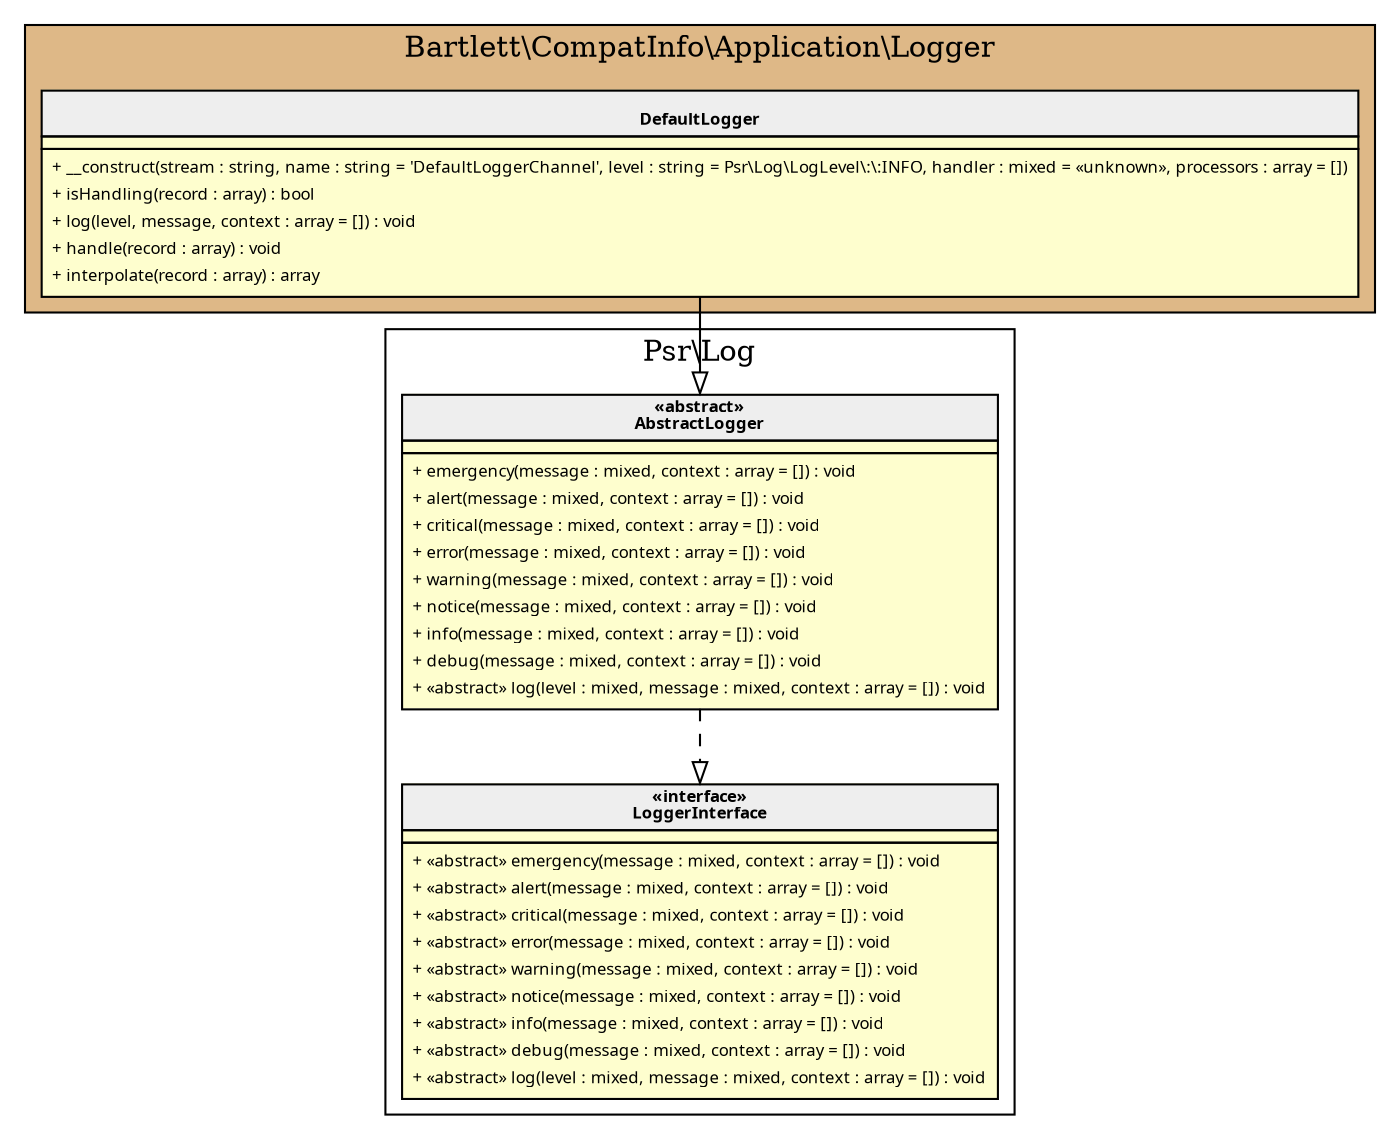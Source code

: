 digraph {
  graph [name="G" overlap="false" rankdir="TB" bgcolor="transparent"]
  node [fontname="Verdana" fontsize=8 shape="none" margin=0 fillcolor="#FEFECE" style="filled"]
  edge [fontname="Verdana" fontsize=8]
  subgraph cluster_0 {
    graph [bgcolor="BurlyWood"]
    label = "Bartlett\\CompatInfo\\Application\\Logger"
    "Bartlett\\CompatInfo\\Application\\Logger\\DefaultLogger" [shape="none" label=<
<table cellspacing="0" border="0" cellborder="1">
    <tr><td bgcolor="#eeeeee"><b><br/>DefaultLogger</b></td></tr>
    <tr><td></td></tr>
    <tr><td><table border="0" cellspacing="0" cellpadding="2">
    <tr><td align="left">+ __construct(stream : string, name : string = 'DefaultLoggerChannel', level : string = Psr\\Log\\LogLevel\:\:INFO, handler : mixed = «unknown», processors : array = [])</td></tr>
    <tr><td align="left">+ isHandling(record : array) : bool</td></tr>
    <tr><td align="left">+ log(level, message, context : array = []) : void</td></tr>
    <tr><td align="left">+ handle(record : array) : void</td></tr>
    <tr><td align="left">+ interpolate(record : array) : array</td></tr>
</table></td></tr>
</table>>]
  }
  subgraph cluster_1 {
    label = "Psr\\Log"
    "Psr\\Log\\AbstractLogger" [shape="none" label=<
<table cellspacing="0" border="0" cellborder="1">
    <tr><td bgcolor="#eeeeee"><b>«abstract»<br/>AbstractLogger</b></td></tr>
    <tr><td></td></tr>
    <tr><td><table border="0" cellspacing="0" cellpadding="2">
    <tr><td align="left">+ emergency(message : mixed, context : array = []) : void</td></tr>
    <tr><td align="left">+ alert(message : mixed, context : array = []) : void</td></tr>
    <tr><td align="left">+ critical(message : mixed, context : array = []) : void</td></tr>
    <tr><td align="left">+ error(message : mixed, context : array = []) : void</td></tr>
    <tr><td align="left">+ warning(message : mixed, context : array = []) : void</td></tr>
    <tr><td align="left">+ notice(message : mixed, context : array = []) : void</td></tr>
    <tr><td align="left">+ info(message : mixed, context : array = []) : void</td></tr>
    <tr><td align="left">+ debug(message : mixed, context : array = []) : void</td></tr>
    <tr><td align="left">+ «abstract» log(level : mixed, message : mixed, context : array = []) : void</td></tr>
</table></td></tr>
</table>>]
    "Psr\\Log\\LoggerInterface" [shape="none" label=<
<table cellspacing="0" border="0" cellborder="1">
    <tr><td bgcolor="#eeeeee"><b>«interface»<br/>LoggerInterface</b></td></tr>
    <tr><td></td></tr>
    <tr><td><table border="0" cellspacing="0" cellpadding="2">
    <tr><td align="left">+ «abstract» emergency(message : mixed, context : array = []) : void</td></tr>
    <tr><td align="left">+ «abstract» alert(message : mixed, context : array = []) : void</td></tr>
    <tr><td align="left">+ «abstract» critical(message : mixed, context : array = []) : void</td></tr>
    <tr><td align="left">+ «abstract» error(message : mixed, context : array = []) : void</td></tr>
    <tr><td align="left">+ «abstract» warning(message : mixed, context : array = []) : void</td></tr>
    <tr><td align="left">+ «abstract» notice(message : mixed, context : array = []) : void</td></tr>
    <tr><td align="left">+ «abstract» info(message : mixed, context : array = []) : void</td></tr>
    <tr><td align="left">+ «abstract» debug(message : mixed, context : array = []) : void</td></tr>
    <tr><td align="left">+ «abstract» log(level : mixed, message : mixed, context : array = []) : void</td></tr>
</table></td></tr>
</table>>]
  }
  "Psr\\Log\\AbstractLogger" -> "Psr\\Log\\LoggerInterface" [arrowhead="empty" style="dashed"]
  "Bartlett\\CompatInfo\\Application\\Logger\\DefaultLogger" -> "Psr\\Log\\AbstractLogger" [arrowhead="empty" style="filled"]
}

